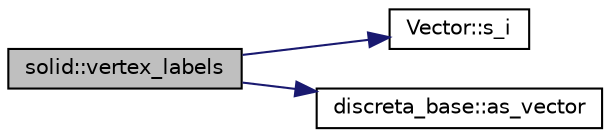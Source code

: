 digraph "solid::vertex_labels"
{
  edge [fontname="Helvetica",fontsize="10",labelfontname="Helvetica",labelfontsize="10"];
  node [fontname="Helvetica",fontsize="10",shape=record];
  rankdir="LR";
  Node4565 [label="solid::vertex_labels",height=0.2,width=0.4,color="black", fillcolor="grey75", style="filled", fontcolor="black"];
  Node4565 -> Node4566 [color="midnightblue",fontsize="10",style="solid",fontname="Helvetica"];
  Node4566 [label="Vector::s_i",height=0.2,width=0.4,color="black", fillcolor="white", style="filled",URL="$d5/db2/class_vector.html#a1c4fe1752523df8119f70dd550244871"];
  Node4565 -> Node4567 [color="midnightblue",fontsize="10",style="solid",fontname="Helvetica"];
  Node4567 [label="discreta_base::as_vector",height=0.2,width=0.4,color="black", fillcolor="white", style="filled",URL="$d7/d71/classdiscreta__base.html#a7bdd6cae39c380b128ee9e17e42cf020"];
}
